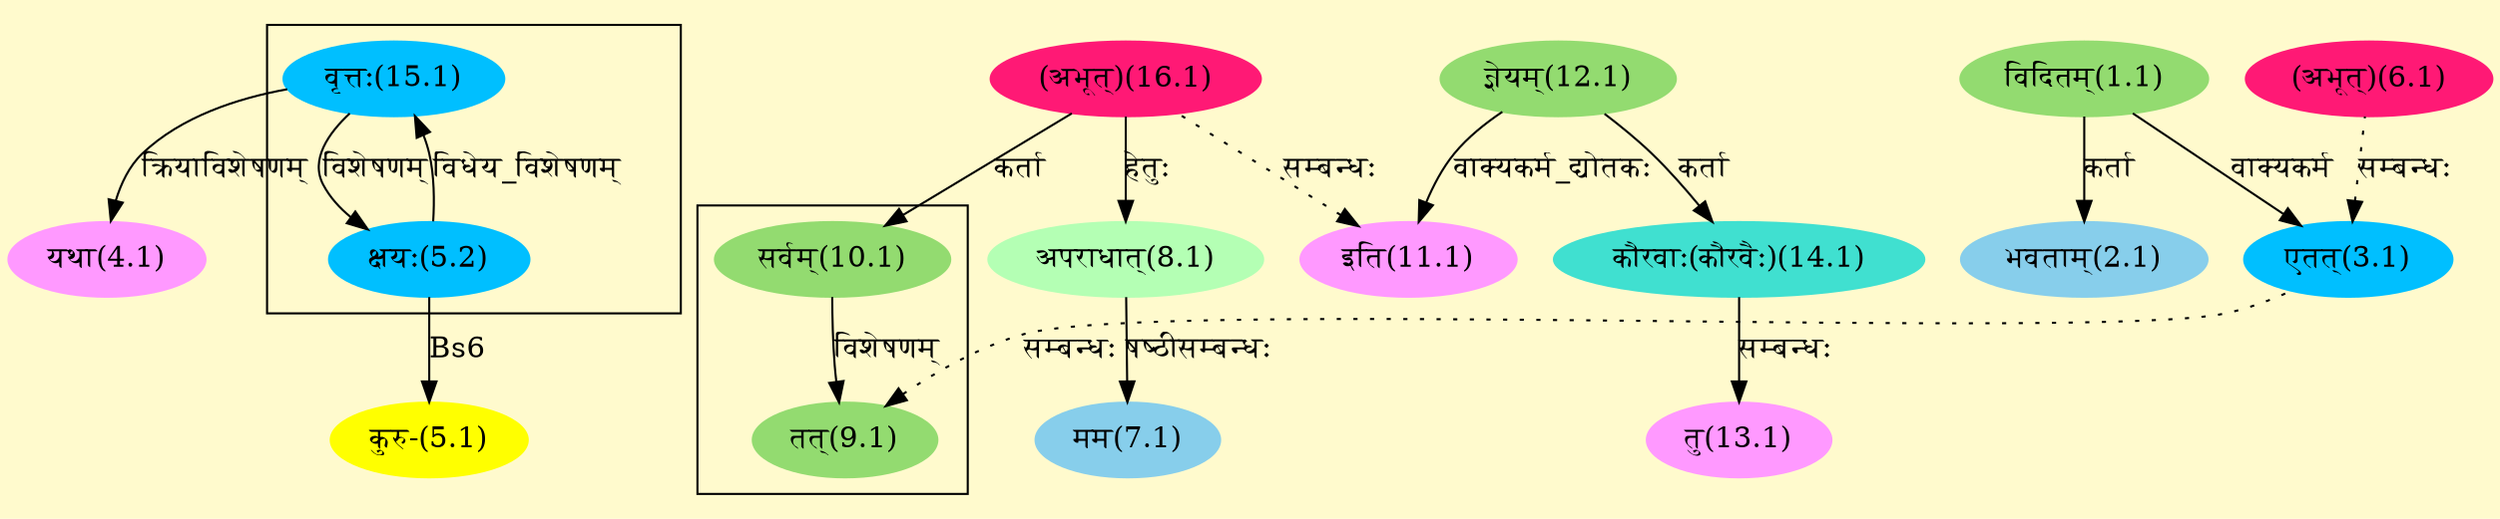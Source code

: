 digraph G{
rankdir=BT;
 compound=true;
 bgcolor="lemonchiffon1";

subgraph cluster_1{
Node5_2 [style=filled, color="#00BFFF" label = "क्षयः(5.2)"]
Node15_1 [style=filled, color="#00BFFF" label = "वृत्तः(15.1)"]

}

subgraph cluster_2{
Node9_1 [style=filled, color="#93DB70" label = "तत्(9.1)"]
Node10_1 [style=filled, color="#93DB70" label = "सर्वम्(10.1)"]

}
Node1_1 [style=filled, color="#93DB70" label = "विदितम्(1.1)"]
Node3_1 [style=filled, color="#00BFFF" label = "एतत्(3.1)"]
Node2_1 [style=filled, color="#87CEEB" label = "भवताम्(2.1)"]
Node6_1 [style=filled, color="#FF1975" label = "(अभूत्)(6.1)"]
Node4_1 [style=filled, color="#FF99FF" label = "यथा(4.1)"]
Node15_1 [style=filled, color="#00BFFF" label = "वृत्तः(15.1)"]
Node5_1 [style=filled, color="#FFFF00" label = "कुरु-(5.1)"]
Node5_2 [style=filled, color="#00BFFF" label = "क्षयः(5.2)"]
Node7_1 [style=filled, color="#87CEEB" label = "मम(7.1)"]
Node8_1 [style=filled, color="#B4FFB4" label = "अपराधात्(8.1)"]
Node16_1 [style=filled, color="#FF1975" label = "(अभूत्)(16.1)"]
Node9_1 [style=filled, color="#93DB70" label = "तत्(9.1)"]
Node10_1 [style=filled, color="#93DB70" label = "सर्वम्(10.1)"]
Node11_1 [style=filled, color="#FF99FF" label = "इति(11.1)"]
Node12_1 [style=filled, color="#93DB70" label = "ज्ञेयम्(12.1)"]
Node13_1 [style=filled, color="#FF99FF" label = "तु(13.1)"]
Node14_1 [style=filled, color="#40E0D0" label = "कौरवाः(कौरवैः)(14.1)"]
/* Start of Relations section */

Node2_1 -> Node1_1 [  label="कर्ता"  dir="back" ]
Node3_1 -> Node1_1 [  label="वाक्यकर्म"  dir="back" ]
Node3_1 -> Node6_1 [ style=dotted label="सम्बन्धः"  dir="back" ]
Node4_1 -> Node15_1 [  label="क्रियाविशेषणम्"  dir="back" ]
Node5_1 -> Node5_2 [  label="Bs6"  dir="back" ]
Node5_2 -> Node15_1 [  label="विशेषणम्"  dir="back" ]
Node7_1 -> Node8_1 [  label="षष्ठीसम्बन्धः"  dir="back" ]
Node8_1 -> Node16_1 [  label="हेतुः"  dir="back" ]
Node9_1 -> Node10_1 [  label="विशेषणम्"  dir="back" ]
Node9_1 -> Node3_1 [ style=dotted label="सम्बन्धः"  dir="back" ]
Node10_1 -> Node16_1 [  label="कर्ता"  dir="back" ]
Node11_1 -> Node12_1 [  label="वाक्यकर्म_द्योतकः"  dir="back" ]
Node11_1 -> Node16_1 [ style=dotted label="सम्बन्धः"  dir="back" ]
Node13_1 -> Node14_1 [  label="सम्बन्धः"  dir="back" ]
Node14_1 -> Node12_1 [  label="कर्ता"  dir="back" ]
Node15_1 -> Node5_2 [  label="विधेय_विशेषणम्"  dir="back" ]
}
